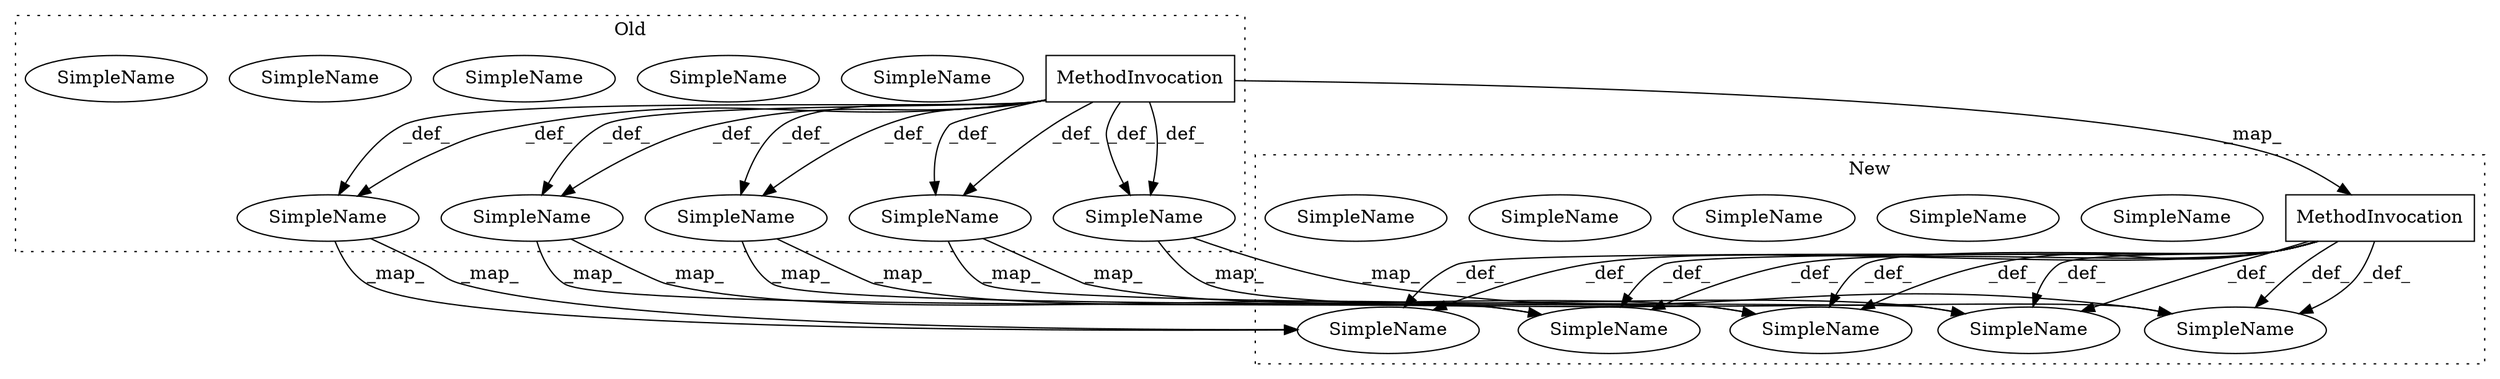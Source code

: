 digraph G {
subgraph cluster0 {
2 [label="MethodInvocation" a="32" s="1853" l="6" shape="box"];
3 [label="SimpleName" a="42" s="3091" l="5" shape="ellipse"];
5 [label="SimpleName" a="42" s="2967" l="7" shape="ellipse"];
6 [label="SimpleName" a="42" s="3255" l="1" shape="ellipse"];
8 [label="SimpleName" a="42" s="3255" l="1" shape="ellipse"];
9 [label="SimpleName" a="42" s="6990" l="4" shape="ellipse"];
10 [label="SimpleName" a="42" s="3134" l="5" shape="ellipse"];
15 [label="SimpleName" a="42" s="2967" l="7" shape="ellipse"];
16 [label="SimpleName" a="42" s="6990" l="4" shape="ellipse"];
21 [label="SimpleName" a="42" s="3091" l="5" shape="ellipse"];
22 [label="SimpleName" a="42" s="3134" l="5" shape="ellipse"];
label = "Old";
style="dotted";
}
subgraph cluster1 {
1 [label="MethodInvocation" a="32" s="1808" l="6" shape="box"];
4 [label="SimpleName" a="42" s="2607" l="7" shape="ellipse"];
7 [label="SimpleName" a="42" s="2895" l="1" shape="ellipse"];
11 [label="SimpleName" a="42" s="2774" l="5" shape="ellipse"];
12 [label="SimpleName" a="42" s="2895" l="1" shape="ellipse"];
13 [label="SimpleName" a="42" s="6630" l="4" shape="ellipse"];
14 [label="SimpleName" a="42" s="6630" l="4" shape="ellipse"];
17 [label="SimpleName" a="42" s="2731" l="5" shape="ellipse"];
18 [label="SimpleName" a="42" s="2731" l="5" shape="ellipse"];
19 [label="SimpleName" a="42" s="2774" l="5" shape="ellipse"];
20 [label="SimpleName" a="42" s="2607" l="7" shape="ellipse"];
label = "New";
style="dotted";
}
1 -> 4 [label="_def_"];
1 -> 7 [label="_def_"];
1 -> 18 [label="_def_"];
1 -> 7 [label="_def_"];
1 -> 18 [label="_def_"];
1 -> 14 [label="_def_"];
1 -> 4 [label="_def_"];
1 -> 19 [label="_def_"];
1 -> 14 [label="_def_"];
1 -> 19 [label="_def_"];
2 -> 6 [label="_def_"];
2 -> 22 [label="_def_"];
2 -> 1 [label="_map_"];
2 -> 5 [label="_def_"];
2 -> 9 [label="_def_"];
2 -> 22 [label="_def_"];
2 -> 3 [label="_def_"];
2 -> 6 [label="_def_"];
2 -> 9 [label="_def_"];
2 -> 3 [label="_def_"];
2 -> 5 [label="_def_"];
3 -> 18 [label="_map_"];
3 -> 18 [label="_map_"];
5 -> 4 [label="_map_"];
5 -> 4 [label="_map_"];
6 -> 7 [label="_map_"];
6 -> 7 [label="_map_"];
9 -> 14 [label="_map_"];
9 -> 14 [label="_map_"];
22 -> 19 [label="_map_"];
22 -> 19 [label="_map_"];
}